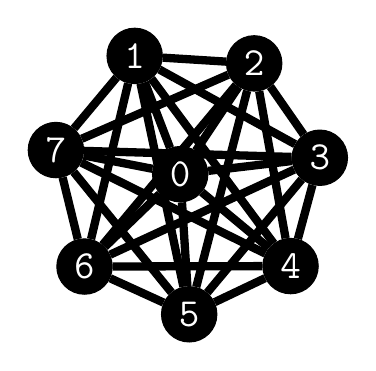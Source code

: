 
\begin{tikzpicture}[>=latex,line join=bevel,]
%%
\begin{scope}[every node/.style={fill,text=white,font=\Large\tt,minimum size=2em,inner sep=0pt}]
  \node (0) at (27.0bp,77.122bp) [draw,ellipse] {7};
  \node (1) at (122.01bp,74.355bp) [draw,ellipse] {3};
  \node (2) at (74.982bp,18.0bp) [draw,ellipse] {5};
  \node (3) at (55.356bp,111.02bp) [draw,ellipse] {1};
  \node (4) at (98.387bp,108.32bp) [draw,ellipse] {2};
  \node (5) at (71.74bp,68.437bp) [draw,ellipse] {0};
  \node (6) at (37.295bp,35.192bp) [draw,ellipse] {6};
  \node (7) at (111.47bp,35.359bp) [draw,ellipse] {4};
\end{scope}
\begin{scope}[line width=0.3em]
  \draw [] (0) ..controls (66.946bp,75.959bp) and (82.056bp,75.519bp)  .. (1);
  \draw [] (0) ..controls (46.882bp,52.625bp) and (55.119bp,42.475bp)  .. (2);
  \draw [] (0) ..controls (40.76bp,93.57bp) and (41.341bp,94.264bp)  .. (3);
  \draw [] (0) ..controls (58.132bp,90.729bp) and (67.301bp,94.737bp)  .. (4);
  \draw [] (0) ..controls (53.437bp,71.99bp) and (53.589bp,71.961bp)  .. (5);
  \draw [] (0) ..controls (31.905bp,57.144bp) and (32.394bp,55.156bp)  .. (6);
  \draw [] (0) ..controls (61.269bp,60.18bp) and (76.948bp,52.428bp)  .. (7);
  \draw [] (1) ..controls (102.25bp,50.677bp) and (94.594bp,41.503bp)  .. (2);
  \draw [] (1) ..controls (93.138bp,90.235bp) and (84.324bp,95.082bp)  .. (3);
  \draw [] (1) ..controls (110.29bp,91.211bp) and (110.1bp,91.481bp)  .. (4);
  \draw [] (1) ..controls (95.014bp,71.177bp) and (94.921bp,71.166bp)  .. (5);
  \draw [] (1) ..controls (87.396bp,58.355bp) and (72.074bp,51.271bp)  .. (6);
  \draw [] (1) ..controls (116.85bp,55.273bp) and (116.59bp,54.313bp)  .. (7);
  \draw [] (2) ..controls (67.745bp,52.3bp) and (62.666bp,76.372bp)  .. (3);
  \draw [] (2) ..controls (83.683bp,51.577bp) and (89.595bp,74.393bp)  .. (4);
  \draw [] (2) ..controls (73.522bp,40.724bp) and (73.211bp,45.564bp)  .. (5);
  \draw [] (2) ..controls (52.497bp,28.257bp) and (52.371bp,28.315bp)  .. (6);
  \draw [] (2) ..controls (97.171bp,28.556bp) and (97.291bp,28.613bp)  .. (7);
  \draw [] (3) ..controls (82.499bp,109.32bp) and (82.634bp,109.31bp)  .. (4);
  \draw [] (3) ..controls (63.086bp,90.927bp) and (63.984bp,88.593bp)  .. (5);
  \draw [] (3) ..controls (48.218bp,81.048bp) and (44.472bp,65.322bp)  .. (6);
  \draw [] (3) ..controls (76.945bp,81.91bp) and (89.914bp,64.426bp)  .. (7);
  \draw [] (4) ..controls (85.815bp,89.504bp) and (84.354bp,87.319bp)  .. (5);
  \draw [] (4) ..controls (74.954bp,80.273bp) and (60.959bp,63.52bp)  .. (6);
  \draw [] (4) ..controls (103.62bp,79.147bp) and (106.18bp,64.891bp)  .. (7);
  \draw [] (5) ..controls (54.991bp,52.271bp) and (53.842bp,51.163bp)  .. (6);
  \draw [] (5) ..controls (90.672bp,52.676bp) and (92.556bp,51.108bp)  .. (7);
  \draw [] (6) ..controls (70.946bp,35.268bp) and (77.827bp,35.284bp)  .. (7);
\end{scope}
%
\end{tikzpicture}
